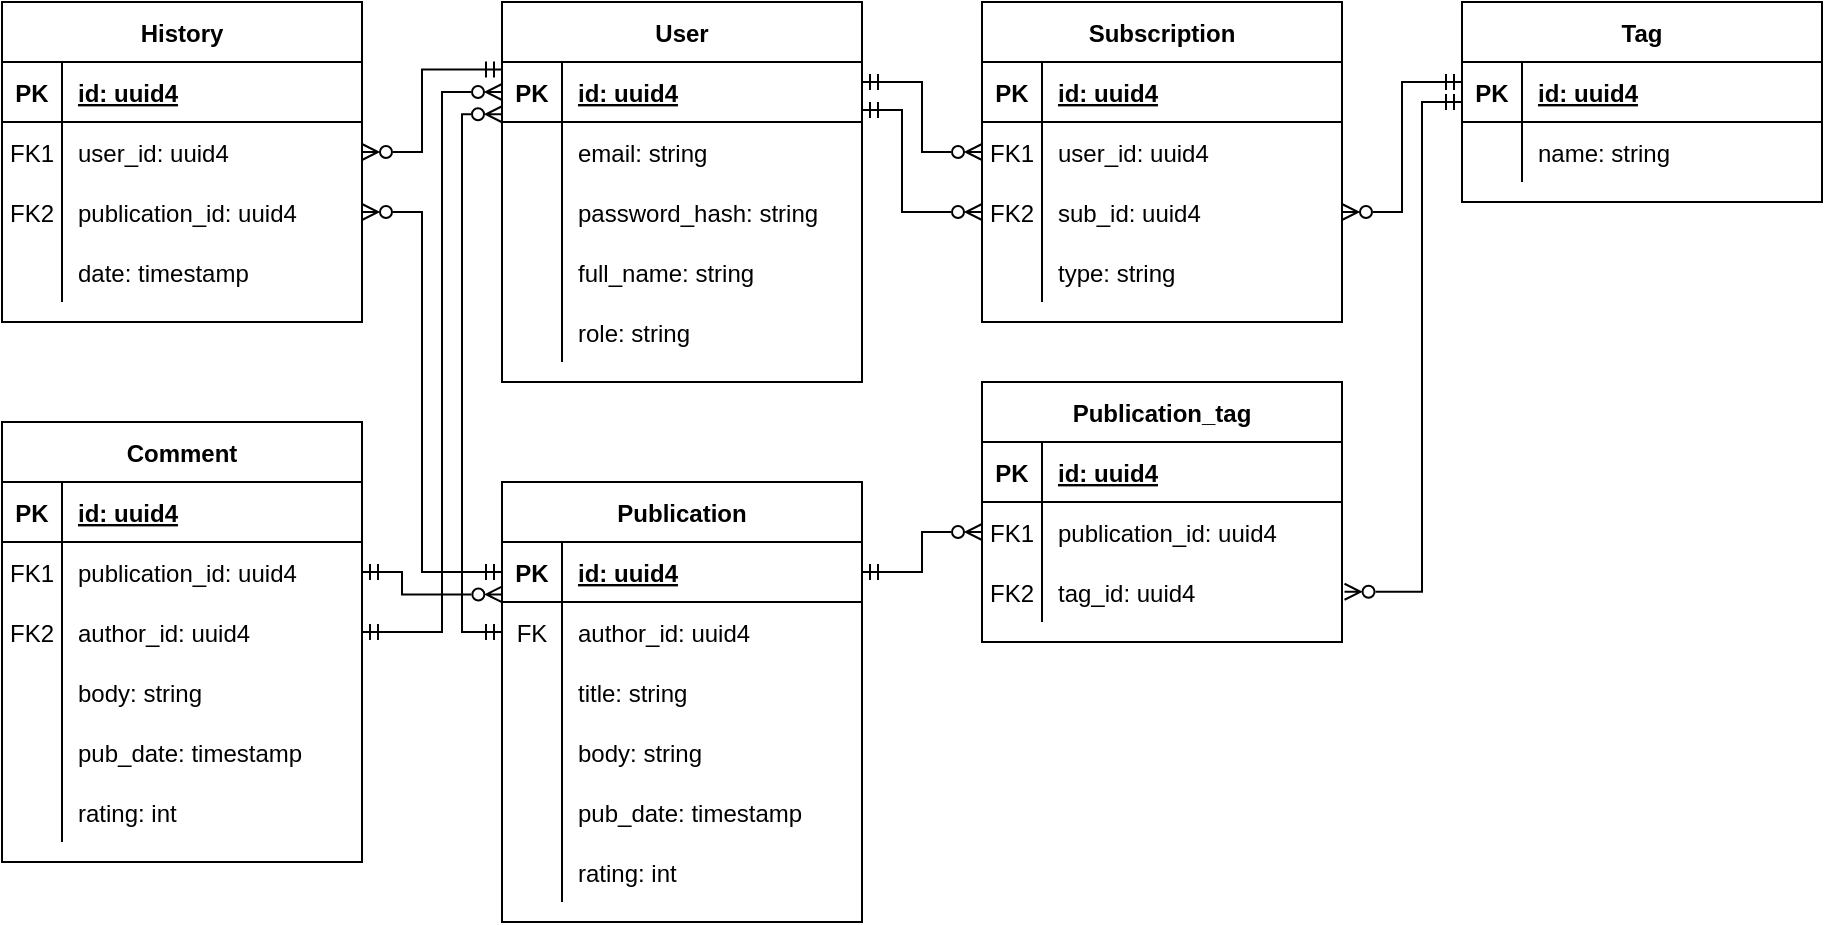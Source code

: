 <mxfile version="17.5.0" type="device"><diagram id="fDXxWEnWPUsoqGG5qeYh" name="Page-1"><mxGraphModel dx="2012" dy="637" grid="1" gridSize="10" guides="1" tooltips="1" connect="1" arrows="1" fold="1" page="1" pageScale="1" pageWidth="827" pageHeight="1169" math="0" shadow="0"><root><mxCell id="0"/><mxCell id="1" parent="0"/><mxCell id="Ou1jN38riilMCq9JgMmB-19" value="User" style="shape=table;startSize=30;container=1;collapsible=1;childLayout=tableLayout;fixedRows=1;rowLines=0;fontStyle=1;align=center;resizeLast=1;" parent="1" vertex="1"><mxGeometry x="160" y="400" width="180" height="190" as="geometry"/></mxCell><mxCell id="Ou1jN38riilMCq9JgMmB-20" value="" style="shape=tableRow;horizontal=0;startSize=0;swimlaneHead=0;swimlaneBody=0;fillColor=none;collapsible=0;dropTarget=0;points=[[0,0.5],[1,0.5]];portConstraint=eastwest;top=0;left=0;right=0;bottom=1;" parent="Ou1jN38riilMCq9JgMmB-19" vertex="1"><mxGeometry y="30" width="180" height="30" as="geometry"/></mxCell><mxCell id="Ou1jN38riilMCq9JgMmB-21" value="PK" style="shape=partialRectangle;connectable=0;fillColor=none;top=0;left=0;bottom=0;right=0;fontStyle=1;overflow=hidden;" parent="Ou1jN38riilMCq9JgMmB-20" vertex="1"><mxGeometry width="30" height="30" as="geometry"><mxRectangle width="30" height="30" as="alternateBounds"/></mxGeometry></mxCell><mxCell id="Ou1jN38riilMCq9JgMmB-22" value="id: uuid4" style="shape=partialRectangle;connectable=0;fillColor=none;top=0;left=0;bottom=0;right=0;align=left;spacingLeft=6;fontStyle=5;overflow=hidden;" parent="Ou1jN38riilMCq9JgMmB-20" vertex="1"><mxGeometry x="30" width="150" height="30" as="geometry"><mxRectangle width="150" height="30" as="alternateBounds"/></mxGeometry></mxCell><mxCell id="Ou1jN38riilMCq9JgMmB-23" value="" style="shape=tableRow;horizontal=0;startSize=0;swimlaneHead=0;swimlaneBody=0;fillColor=none;collapsible=0;dropTarget=0;points=[[0,0.5],[1,0.5]];portConstraint=eastwest;top=0;left=0;right=0;bottom=0;" parent="Ou1jN38riilMCq9JgMmB-19" vertex="1"><mxGeometry y="60" width="180" height="30" as="geometry"/></mxCell><mxCell id="Ou1jN38riilMCq9JgMmB-24" value="" style="shape=partialRectangle;connectable=0;fillColor=none;top=0;left=0;bottom=0;right=0;editable=1;overflow=hidden;" parent="Ou1jN38riilMCq9JgMmB-23" vertex="1"><mxGeometry width="30" height="30" as="geometry"><mxRectangle width="30" height="30" as="alternateBounds"/></mxGeometry></mxCell><mxCell id="Ou1jN38riilMCq9JgMmB-25" value="email: string" style="shape=partialRectangle;connectable=0;fillColor=none;top=0;left=0;bottom=0;right=0;align=left;spacingLeft=6;overflow=hidden;" parent="Ou1jN38riilMCq9JgMmB-23" vertex="1"><mxGeometry x="30" width="150" height="30" as="geometry"><mxRectangle width="150" height="30" as="alternateBounds"/></mxGeometry></mxCell><mxCell id="Ou1jN38riilMCq9JgMmB-26" value="" style="shape=tableRow;horizontal=0;startSize=0;swimlaneHead=0;swimlaneBody=0;fillColor=none;collapsible=0;dropTarget=0;points=[[0,0.5],[1,0.5]];portConstraint=eastwest;top=0;left=0;right=0;bottom=0;" parent="Ou1jN38riilMCq9JgMmB-19" vertex="1"><mxGeometry y="90" width="180" height="30" as="geometry"/></mxCell><mxCell id="Ou1jN38riilMCq9JgMmB-27" value="" style="shape=partialRectangle;connectable=0;fillColor=none;top=0;left=0;bottom=0;right=0;editable=1;overflow=hidden;" parent="Ou1jN38riilMCq9JgMmB-26" vertex="1"><mxGeometry width="30" height="30" as="geometry"><mxRectangle width="30" height="30" as="alternateBounds"/></mxGeometry></mxCell><mxCell id="Ou1jN38riilMCq9JgMmB-28" value="password_hash: string" style="shape=partialRectangle;connectable=0;fillColor=none;top=0;left=0;bottom=0;right=0;align=left;spacingLeft=6;overflow=hidden;" parent="Ou1jN38riilMCq9JgMmB-26" vertex="1"><mxGeometry x="30" width="150" height="30" as="geometry"><mxRectangle width="150" height="30" as="alternateBounds"/></mxGeometry></mxCell><mxCell id="Ou1jN38riilMCq9JgMmB-29" value="" style="shape=tableRow;horizontal=0;startSize=0;swimlaneHead=0;swimlaneBody=0;fillColor=none;collapsible=0;dropTarget=0;points=[[0,0.5],[1,0.5]];portConstraint=eastwest;top=0;left=0;right=0;bottom=0;" parent="Ou1jN38riilMCq9JgMmB-19" vertex="1"><mxGeometry y="120" width="180" height="30" as="geometry"/></mxCell><mxCell id="Ou1jN38riilMCq9JgMmB-30" value="" style="shape=partialRectangle;connectable=0;fillColor=none;top=0;left=0;bottom=0;right=0;editable=1;overflow=hidden;" parent="Ou1jN38riilMCq9JgMmB-29" vertex="1"><mxGeometry width="30" height="30" as="geometry"><mxRectangle width="30" height="30" as="alternateBounds"/></mxGeometry></mxCell><mxCell id="Ou1jN38riilMCq9JgMmB-31" value="full_name: string" style="shape=partialRectangle;connectable=0;fillColor=none;top=0;left=0;bottom=0;right=0;align=left;spacingLeft=6;overflow=hidden;" parent="Ou1jN38riilMCq9JgMmB-29" vertex="1"><mxGeometry x="30" width="150" height="30" as="geometry"><mxRectangle width="150" height="30" as="alternateBounds"/></mxGeometry></mxCell><mxCell id="Ou1jN38riilMCq9JgMmB-32" style="shape=tableRow;horizontal=0;startSize=0;swimlaneHead=0;swimlaneBody=0;fillColor=none;collapsible=0;dropTarget=0;points=[[0,0.5],[1,0.5]];portConstraint=eastwest;top=0;left=0;right=0;bottom=0;" parent="Ou1jN38riilMCq9JgMmB-19" vertex="1"><mxGeometry y="150" width="180" height="30" as="geometry"/></mxCell><mxCell id="Ou1jN38riilMCq9JgMmB-33" style="shape=partialRectangle;connectable=0;fillColor=none;top=0;left=0;bottom=0;right=0;editable=1;overflow=hidden;" parent="Ou1jN38riilMCq9JgMmB-32" vertex="1"><mxGeometry width="30" height="30" as="geometry"><mxRectangle width="30" height="30" as="alternateBounds"/></mxGeometry></mxCell><mxCell id="Ou1jN38riilMCq9JgMmB-34" value="role: string" style="shape=partialRectangle;connectable=0;fillColor=none;top=0;left=0;bottom=0;right=0;align=left;spacingLeft=6;overflow=hidden;" parent="Ou1jN38riilMCq9JgMmB-32" vertex="1"><mxGeometry x="30" width="150" height="30" as="geometry"><mxRectangle width="150" height="30" as="alternateBounds"/></mxGeometry></mxCell><mxCell id="Ou1jN38riilMCq9JgMmB-35" value="Tag" style="shape=table;startSize=30;container=1;collapsible=1;childLayout=tableLayout;fixedRows=1;rowLines=0;fontStyle=1;align=center;resizeLast=1;" parent="1" vertex="1"><mxGeometry x="640" y="400" width="180" height="100" as="geometry"/></mxCell><mxCell id="Ou1jN38riilMCq9JgMmB-36" value="" style="shape=tableRow;horizontal=0;startSize=0;swimlaneHead=0;swimlaneBody=0;fillColor=none;collapsible=0;dropTarget=0;points=[[0,0.5],[1,0.5]];portConstraint=eastwest;top=0;left=0;right=0;bottom=1;" parent="Ou1jN38riilMCq9JgMmB-35" vertex="1"><mxGeometry y="30" width="180" height="30" as="geometry"/></mxCell><mxCell id="Ou1jN38riilMCq9JgMmB-37" value="PK" style="shape=partialRectangle;connectable=0;fillColor=none;top=0;left=0;bottom=0;right=0;fontStyle=1;overflow=hidden;" parent="Ou1jN38riilMCq9JgMmB-36" vertex="1"><mxGeometry width="30" height="30" as="geometry"><mxRectangle width="30" height="30" as="alternateBounds"/></mxGeometry></mxCell><mxCell id="Ou1jN38riilMCq9JgMmB-38" value="id: uuid4" style="shape=partialRectangle;connectable=0;fillColor=none;top=0;left=0;bottom=0;right=0;align=left;spacingLeft=6;fontStyle=5;overflow=hidden;" parent="Ou1jN38riilMCq9JgMmB-36" vertex="1"><mxGeometry x="30" width="150" height="30" as="geometry"><mxRectangle width="150" height="30" as="alternateBounds"/></mxGeometry></mxCell><mxCell id="Ou1jN38riilMCq9JgMmB-39" value="" style="shape=tableRow;horizontal=0;startSize=0;swimlaneHead=0;swimlaneBody=0;fillColor=none;collapsible=0;dropTarget=0;points=[[0,0.5],[1,0.5]];portConstraint=eastwest;top=0;left=0;right=0;bottom=0;" parent="Ou1jN38riilMCq9JgMmB-35" vertex="1"><mxGeometry y="60" width="180" height="30" as="geometry"/></mxCell><mxCell id="Ou1jN38riilMCq9JgMmB-40" value="" style="shape=partialRectangle;connectable=0;fillColor=none;top=0;left=0;bottom=0;right=0;editable=1;overflow=hidden;" parent="Ou1jN38riilMCq9JgMmB-39" vertex="1"><mxGeometry width="30" height="30" as="geometry"><mxRectangle width="30" height="30" as="alternateBounds"/></mxGeometry></mxCell><mxCell id="Ou1jN38riilMCq9JgMmB-41" value="name: string" style="shape=partialRectangle;connectable=0;fillColor=none;top=0;left=0;bottom=0;right=0;align=left;spacingLeft=6;overflow=hidden;" parent="Ou1jN38riilMCq9JgMmB-39" vertex="1"><mxGeometry x="30" width="150" height="30" as="geometry"><mxRectangle width="150" height="30" as="alternateBounds"/></mxGeometry></mxCell><mxCell id="Ou1jN38riilMCq9JgMmB-51" value="Publication" style="shape=table;startSize=30;container=1;collapsible=1;childLayout=tableLayout;fixedRows=1;rowLines=0;fontStyle=1;align=center;resizeLast=1;" parent="1" vertex="1"><mxGeometry x="160" y="640" width="180" height="220" as="geometry"/></mxCell><mxCell id="Ou1jN38riilMCq9JgMmB-52" value="" style="shape=tableRow;horizontal=0;startSize=0;swimlaneHead=0;swimlaneBody=0;fillColor=none;collapsible=0;dropTarget=0;points=[[0,0.5],[1,0.5]];portConstraint=eastwest;top=0;left=0;right=0;bottom=1;" parent="Ou1jN38riilMCq9JgMmB-51" vertex="1"><mxGeometry y="30" width="180" height="30" as="geometry"/></mxCell><mxCell id="Ou1jN38riilMCq9JgMmB-53" value="PK" style="shape=partialRectangle;connectable=0;fillColor=none;top=0;left=0;bottom=0;right=0;fontStyle=1;overflow=hidden;" parent="Ou1jN38riilMCq9JgMmB-52" vertex="1"><mxGeometry width="30" height="30" as="geometry"><mxRectangle width="30" height="30" as="alternateBounds"/></mxGeometry></mxCell><mxCell id="Ou1jN38riilMCq9JgMmB-54" value="id: uuid4" style="shape=partialRectangle;connectable=0;fillColor=none;top=0;left=0;bottom=0;right=0;align=left;spacingLeft=6;fontStyle=5;overflow=hidden;" parent="Ou1jN38riilMCq9JgMmB-52" vertex="1"><mxGeometry x="30" width="150" height="30" as="geometry"><mxRectangle width="150" height="30" as="alternateBounds"/></mxGeometry></mxCell><mxCell id="Ou1jN38riilMCq9JgMmB-55" value="" style="shape=tableRow;horizontal=0;startSize=0;swimlaneHead=0;swimlaneBody=0;fillColor=none;collapsible=0;dropTarget=0;points=[[0,0.5],[1,0.5]];portConstraint=eastwest;top=0;left=0;right=0;bottom=0;" parent="Ou1jN38riilMCq9JgMmB-51" vertex="1"><mxGeometry y="60" width="180" height="30" as="geometry"/></mxCell><mxCell id="Ou1jN38riilMCq9JgMmB-56" value="FK" style="shape=partialRectangle;connectable=0;fillColor=none;top=0;left=0;bottom=0;right=0;editable=1;overflow=hidden;" parent="Ou1jN38riilMCq9JgMmB-55" vertex="1"><mxGeometry width="30" height="30" as="geometry"><mxRectangle width="30" height="30" as="alternateBounds"/></mxGeometry></mxCell><mxCell id="Ou1jN38riilMCq9JgMmB-57" value="author_id: uuid4" style="shape=partialRectangle;connectable=0;fillColor=none;top=0;left=0;bottom=0;right=0;align=left;spacingLeft=6;overflow=hidden;" parent="Ou1jN38riilMCq9JgMmB-55" vertex="1"><mxGeometry x="30" width="150" height="30" as="geometry"><mxRectangle width="150" height="30" as="alternateBounds"/></mxGeometry></mxCell><mxCell id="Ou1jN38riilMCq9JgMmB-58" value="" style="shape=tableRow;horizontal=0;startSize=0;swimlaneHead=0;swimlaneBody=0;fillColor=none;collapsible=0;dropTarget=0;points=[[0,0.5],[1,0.5]];portConstraint=eastwest;top=0;left=0;right=0;bottom=0;" parent="Ou1jN38riilMCq9JgMmB-51" vertex="1"><mxGeometry y="90" width="180" height="30" as="geometry"/></mxCell><mxCell id="Ou1jN38riilMCq9JgMmB-59" value="" style="shape=partialRectangle;connectable=0;fillColor=none;top=0;left=0;bottom=0;right=0;editable=1;overflow=hidden;" parent="Ou1jN38riilMCq9JgMmB-58" vertex="1"><mxGeometry width="30" height="30" as="geometry"><mxRectangle width="30" height="30" as="alternateBounds"/></mxGeometry></mxCell><mxCell id="Ou1jN38riilMCq9JgMmB-60" value="title: string" style="shape=partialRectangle;connectable=0;fillColor=none;top=0;left=0;bottom=0;right=0;align=left;spacingLeft=6;overflow=hidden;" parent="Ou1jN38riilMCq9JgMmB-58" vertex="1"><mxGeometry x="30" width="150" height="30" as="geometry"><mxRectangle width="150" height="30" as="alternateBounds"/></mxGeometry></mxCell><mxCell id="Ou1jN38riilMCq9JgMmB-61" value="" style="shape=tableRow;horizontal=0;startSize=0;swimlaneHead=0;swimlaneBody=0;fillColor=none;collapsible=0;dropTarget=0;points=[[0,0.5],[1,0.5]];portConstraint=eastwest;top=0;left=0;right=0;bottom=0;" parent="Ou1jN38riilMCq9JgMmB-51" vertex="1"><mxGeometry y="120" width="180" height="30" as="geometry"/></mxCell><mxCell id="Ou1jN38riilMCq9JgMmB-62" value="" style="shape=partialRectangle;connectable=0;fillColor=none;top=0;left=0;bottom=0;right=0;editable=1;overflow=hidden;" parent="Ou1jN38riilMCq9JgMmB-61" vertex="1"><mxGeometry width="30" height="30" as="geometry"><mxRectangle width="30" height="30" as="alternateBounds"/></mxGeometry></mxCell><mxCell id="Ou1jN38riilMCq9JgMmB-63" value="body: string" style="shape=partialRectangle;connectable=0;fillColor=none;top=0;left=0;bottom=0;right=0;align=left;spacingLeft=6;overflow=hidden;" parent="Ou1jN38riilMCq9JgMmB-61" vertex="1"><mxGeometry x="30" width="150" height="30" as="geometry"><mxRectangle width="150" height="30" as="alternateBounds"/></mxGeometry></mxCell><mxCell id="Ou1jN38riilMCq9JgMmB-77" style="shape=tableRow;horizontal=0;startSize=0;swimlaneHead=0;swimlaneBody=0;fillColor=none;collapsible=0;dropTarget=0;points=[[0,0.5],[1,0.5]];portConstraint=eastwest;top=0;left=0;right=0;bottom=0;" parent="Ou1jN38riilMCq9JgMmB-51" vertex="1"><mxGeometry y="150" width="180" height="30" as="geometry"/></mxCell><mxCell id="Ou1jN38riilMCq9JgMmB-78" style="shape=partialRectangle;connectable=0;fillColor=none;top=0;left=0;bottom=0;right=0;editable=1;overflow=hidden;" parent="Ou1jN38riilMCq9JgMmB-77" vertex="1"><mxGeometry width="30" height="30" as="geometry"><mxRectangle width="30" height="30" as="alternateBounds"/></mxGeometry></mxCell><mxCell id="Ou1jN38riilMCq9JgMmB-79" value="pub_date: timestamp" style="shape=partialRectangle;connectable=0;fillColor=none;top=0;left=0;bottom=0;right=0;align=left;spacingLeft=6;overflow=hidden;" parent="Ou1jN38riilMCq9JgMmB-77" vertex="1"><mxGeometry x="30" width="150" height="30" as="geometry"><mxRectangle width="150" height="30" as="alternateBounds"/></mxGeometry></mxCell><mxCell id="Ou1jN38riilMCq9JgMmB-64" style="shape=tableRow;horizontal=0;startSize=0;swimlaneHead=0;swimlaneBody=0;fillColor=none;collapsible=0;dropTarget=0;points=[[0,0.5],[1,0.5]];portConstraint=eastwest;top=0;left=0;right=0;bottom=0;" parent="Ou1jN38riilMCq9JgMmB-51" vertex="1"><mxGeometry y="180" width="180" height="30" as="geometry"/></mxCell><mxCell id="Ou1jN38riilMCq9JgMmB-65" style="shape=partialRectangle;connectable=0;fillColor=none;top=0;left=0;bottom=0;right=0;editable=1;overflow=hidden;" parent="Ou1jN38riilMCq9JgMmB-64" vertex="1"><mxGeometry width="30" height="30" as="geometry"><mxRectangle width="30" height="30" as="alternateBounds"/></mxGeometry></mxCell><mxCell id="Ou1jN38riilMCq9JgMmB-66" value="rating: int" style="shape=partialRectangle;connectable=0;fillColor=none;top=0;left=0;bottom=0;right=0;align=left;spacingLeft=6;overflow=hidden;" parent="Ou1jN38riilMCq9JgMmB-64" vertex="1"><mxGeometry x="30" width="150" height="30" as="geometry"><mxRectangle width="150" height="30" as="alternateBounds"/></mxGeometry></mxCell><mxCell id="Ou1jN38riilMCq9JgMmB-67" value="Publication_tag" style="shape=table;startSize=30;container=1;collapsible=1;childLayout=tableLayout;fixedRows=1;rowLines=0;fontStyle=1;align=center;resizeLast=1;" parent="1" vertex="1"><mxGeometry x="400" y="590" width="180" height="130" as="geometry"/></mxCell><mxCell id="Ou1jN38riilMCq9JgMmB-68" value="" style="shape=tableRow;horizontal=0;startSize=0;swimlaneHead=0;swimlaneBody=0;fillColor=none;collapsible=0;dropTarget=0;points=[[0,0.5],[1,0.5]];portConstraint=eastwest;top=0;left=0;right=0;bottom=1;" parent="Ou1jN38riilMCq9JgMmB-67" vertex="1"><mxGeometry y="30" width="180" height="30" as="geometry"/></mxCell><mxCell id="Ou1jN38riilMCq9JgMmB-69" value="PK" style="shape=partialRectangle;connectable=0;fillColor=none;top=0;left=0;bottom=0;right=0;fontStyle=1;overflow=hidden;" parent="Ou1jN38riilMCq9JgMmB-68" vertex="1"><mxGeometry width="30" height="30" as="geometry"><mxRectangle width="30" height="30" as="alternateBounds"/></mxGeometry></mxCell><mxCell id="Ou1jN38riilMCq9JgMmB-70" value="id: uuid4" style="shape=partialRectangle;connectable=0;fillColor=none;top=0;left=0;bottom=0;right=0;align=left;spacingLeft=6;fontStyle=5;overflow=hidden;" parent="Ou1jN38riilMCq9JgMmB-68" vertex="1"><mxGeometry x="30" width="150" height="30" as="geometry"><mxRectangle width="150" height="30" as="alternateBounds"/></mxGeometry></mxCell><mxCell id="Ou1jN38riilMCq9JgMmB-71" value="" style="shape=tableRow;horizontal=0;startSize=0;swimlaneHead=0;swimlaneBody=0;fillColor=none;collapsible=0;dropTarget=0;points=[[0,0.5],[1,0.5]];portConstraint=eastwest;top=0;left=0;right=0;bottom=0;" parent="Ou1jN38riilMCq9JgMmB-67" vertex="1"><mxGeometry y="60" width="180" height="30" as="geometry"/></mxCell><mxCell id="Ou1jN38riilMCq9JgMmB-72" value="FK1" style="shape=partialRectangle;connectable=0;fillColor=none;top=0;left=0;bottom=0;right=0;editable=1;overflow=hidden;" parent="Ou1jN38riilMCq9JgMmB-71" vertex="1"><mxGeometry width="30" height="30" as="geometry"><mxRectangle width="30" height="30" as="alternateBounds"/></mxGeometry></mxCell><mxCell id="Ou1jN38riilMCq9JgMmB-73" value="publication_id: uuid4" style="shape=partialRectangle;connectable=0;fillColor=none;top=0;left=0;bottom=0;right=0;align=left;spacingLeft=6;overflow=hidden;" parent="Ou1jN38riilMCq9JgMmB-71" vertex="1"><mxGeometry x="30" width="150" height="30" as="geometry"><mxRectangle width="150" height="30" as="alternateBounds"/></mxGeometry></mxCell><mxCell id="Ou1jN38riilMCq9JgMmB-74" style="shape=tableRow;horizontal=0;startSize=0;swimlaneHead=0;swimlaneBody=0;fillColor=none;collapsible=0;dropTarget=0;points=[[0,0.5],[1,0.5]];portConstraint=eastwest;top=0;left=0;right=0;bottom=0;" parent="Ou1jN38riilMCq9JgMmB-67" vertex="1"><mxGeometry y="90" width="180" height="30" as="geometry"/></mxCell><mxCell id="Ou1jN38riilMCq9JgMmB-75" value="FK2" style="shape=partialRectangle;connectable=0;fillColor=none;top=0;left=0;bottom=0;right=0;editable=1;overflow=hidden;" parent="Ou1jN38riilMCq9JgMmB-74" vertex="1"><mxGeometry width="30" height="30" as="geometry"><mxRectangle width="30" height="30" as="alternateBounds"/></mxGeometry></mxCell><mxCell id="Ou1jN38riilMCq9JgMmB-76" value="tag_id: uuid4" style="shape=partialRectangle;connectable=0;fillColor=none;top=0;left=0;bottom=0;right=0;align=left;spacingLeft=6;overflow=hidden;" parent="Ou1jN38riilMCq9JgMmB-74" vertex="1"><mxGeometry x="30" width="150" height="30" as="geometry"><mxRectangle width="150" height="30" as="alternateBounds"/></mxGeometry></mxCell><mxCell id="Ou1jN38riilMCq9JgMmB-80" value="Comment" style="shape=table;startSize=30;container=1;collapsible=1;childLayout=tableLayout;fixedRows=1;rowLines=0;fontStyle=1;align=center;resizeLast=1;" parent="1" vertex="1"><mxGeometry x="-90" y="610" width="180" height="220" as="geometry"/></mxCell><mxCell id="Ou1jN38riilMCq9JgMmB-81" value="" style="shape=tableRow;horizontal=0;startSize=0;swimlaneHead=0;swimlaneBody=0;fillColor=none;collapsible=0;dropTarget=0;points=[[0,0.5],[1,0.5]];portConstraint=eastwest;top=0;left=0;right=0;bottom=1;" parent="Ou1jN38riilMCq9JgMmB-80" vertex="1"><mxGeometry y="30" width="180" height="30" as="geometry"/></mxCell><mxCell id="Ou1jN38riilMCq9JgMmB-82" value="PK" style="shape=partialRectangle;connectable=0;fillColor=none;top=0;left=0;bottom=0;right=0;fontStyle=1;overflow=hidden;" parent="Ou1jN38riilMCq9JgMmB-81" vertex="1"><mxGeometry width="30" height="30" as="geometry"><mxRectangle width="30" height="30" as="alternateBounds"/></mxGeometry></mxCell><mxCell id="Ou1jN38riilMCq9JgMmB-83" value="id: uuid4" style="shape=partialRectangle;connectable=0;fillColor=none;top=0;left=0;bottom=0;right=0;align=left;spacingLeft=6;fontStyle=5;overflow=hidden;" parent="Ou1jN38riilMCq9JgMmB-81" vertex="1"><mxGeometry x="30" width="150" height="30" as="geometry"><mxRectangle width="150" height="30" as="alternateBounds"/></mxGeometry></mxCell><mxCell id="Ou1jN38riilMCq9JgMmB-99" style="shape=tableRow;horizontal=0;startSize=0;swimlaneHead=0;swimlaneBody=0;fillColor=none;collapsible=0;dropTarget=0;points=[[0,0.5],[1,0.5]];portConstraint=eastwest;top=0;left=0;right=0;bottom=0;" parent="Ou1jN38riilMCq9JgMmB-80" vertex="1"><mxGeometry y="60" width="180" height="30" as="geometry"/></mxCell><mxCell id="Ou1jN38riilMCq9JgMmB-100" value="FK1" style="shape=partialRectangle;connectable=0;fillColor=none;top=0;left=0;bottom=0;right=0;editable=1;overflow=hidden;" parent="Ou1jN38riilMCq9JgMmB-99" vertex="1"><mxGeometry width="30" height="30" as="geometry"><mxRectangle width="30" height="30" as="alternateBounds"/></mxGeometry></mxCell><mxCell id="Ou1jN38riilMCq9JgMmB-101" value="publication_id: uuid4" style="shape=partialRectangle;connectable=0;fillColor=none;top=0;left=0;bottom=0;right=0;align=left;spacingLeft=6;overflow=hidden;" parent="Ou1jN38riilMCq9JgMmB-99" vertex="1"><mxGeometry x="30" width="150" height="30" as="geometry"><mxRectangle width="150" height="30" as="alternateBounds"/></mxGeometry></mxCell><mxCell id="Ou1jN38riilMCq9JgMmB-84" value="" style="shape=tableRow;horizontal=0;startSize=0;swimlaneHead=0;swimlaneBody=0;fillColor=none;collapsible=0;dropTarget=0;points=[[0,0.5],[1,0.5]];portConstraint=eastwest;top=0;left=0;right=0;bottom=0;" parent="Ou1jN38riilMCq9JgMmB-80" vertex="1"><mxGeometry y="90" width="180" height="30" as="geometry"/></mxCell><mxCell id="Ou1jN38riilMCq9JgMmB-85" value="FK2" style="shape=partialRectangle;connectable=0;fillColor=none;top=0;left=0;bottom=0;right=0;editable=1;overflow=hidden;" parent="Ou1jN38riilMCq9JgMmB-84" vertex="1"><mxGeometry width="30" height="30" as="geometry"><mxRectangle width="30" height="30" as="alternateBounds"/></mxGeometry></mxCell><mxCell id="Ou1jN38riilMCq9JgMmB-86" value="author_id: uuid4" style="shape=partialRectangle;connectable=0;fillColor=none;top=0;left=0;bottom=0;right=0;align=left;spacingLeft=6;overflow=hidden;" parent="Ou1jN38riilMCq9JgMmB-84" vertex="1"><mxGeometry x="30" width="150" height="30" as="geometry"><mxRectangle width="150" height="30" as="alternateBounds"/></mxGeometry></mxCell><mxCell id="Ou1jN38riilMCq9JgMmB-90" value="" style="shape=tableRow;horizontal=0;startSize=0;swimlaneHead=0;swimlaneBody=0;fillColor=none;collapsible=0;dropTarget=0;points=[[0,0.5],[1,0.5]];portConstraint=eastwest;top=0;left=0;right=0;bottom=0;" parent="Ou1jN38riilMCq9JgMmB-80" vertex="1"><mxGeometry y="120" width="180" height="30" as="geometry"/></mxCell><mxCell id="Ou1jN38riilMCq9JgMmB-91" value="" style="shape=partialRectangle;connectable=0;fillColor=none;top=0;left=0;bottom=0;right=0;editable=1;overflow=hidden;" parent="Ou1jN38riilMCq9JgMmB-90" vertex="1"><mxGeometry width="30" height="30" as="geometry"><mxRectangle width="30" height="30" as="alternateBounds"/></mxGeometry></mxCell><mxCell id="Ou1jN38riilMCq9JgMmB-92" value="body: string" style="shape=partialRectangle;connectable=0;fillColor=none;top=0;left=0;bottom=0;right=0;align=left;spacingLeft=6;overflow=hidden;" parent="Ou1jN38riilMCq9JgMmB-90" vertex="1"><mxGeometry x="30" width="150" height="30" as="geometry"><mxRectangle width="150" height="30" as="alternateBounds"/></mxGeometry></mxCell><mxCell id="Ou1jN38riilMCq9JgMmB-93" style="shape=tableRow;horizontal=0;startSize=0;swimlaneHead=0;swimlaneBody=0;fillColor=none;collapsible=0;dropTarget=0;points=[[0,0.5],[1,0.5]];portConstraint=eastwest;top=0;left=0;right=0;bottom=0;" parent="Ou1jN38riilMCq9JgMmB-80" vertex="1"><mxGeometry y="150" width="180" height="30" as="geometry"/></mxCell><mxCell id="Ou1jN38riilMCq9JgMmB-94" style="shape=partialRectangle;connectable=0;fillColor=none;top=0;left=0;bottom=0;right=0;editable=1;overflow=hidden;" parent="Ou1jN38riilMCq9JgMmB-93" vertex="1"><mxGeometry width="30" height="30" as="geometry"><mxRectangle width="30" height="30" as="alternateBounds"/></mxGeometry></mxCell><mxCell id="Ou1jN38riilMCq9JgMmB-95" value="pub_date: timestamp" style="shape=partialRectangle;connectable=0;fillColor=none;top=0;left=0;bottom=0;right=0;align=left;spacingLeft=6;overflow=hidden;" parent="Ou1jN38riilMCq9JgMmB-93" vertex="1"><mxGeometry x="30" width="150" height="30" as="geometry"><mxRectangle width="150" height="30" as="alternateBounds"/></mxGeometry></mxCell><mxCell id="Ou1jN38riilMCq9JgMmB-96" style="shape=tableRow;horizontal=0;startSize=0;swimlaneHead=0;swimlaneBody=0;fillColor=none;collapsible=0;dropTarget=0;points=[[0,0.5],[1,0.5]];portConstraint=eastwest;top=0;left=0;right=0;bottom=0;" parent="Ou1jN38riilMCq9JgMmB-80" vertex="1"><mxGeometry y="180" width="180" height="30" as="geometry"/></mxCell><mxCell id="Ou1jN38riilMCq9JgMmB-97" style="shape=partialRectangle;connectable=0;fillColor=none;top=0;left=0;bottom=0;right=0;editable=1;overflow=hidden;" parent="Ou1jN38riilMCq9JgMmB-96" vertex="1"><mxGeometry width="30" height="30" as="geometry"><mxRectangle width="30" height="30" as="alternateBounds"/></mxGeometry></mxCell><mxCell id="Ou1jN38riilMCq9JgMmB-98" value="rating: int" style="shape=partialRectangle;connectable=0;fillColor=none;top=0;left=0;bottom=0;right=0;align=left;spacingLeft=6;overflow=hidden;" parent="Ou1jN38riilMCq9JgMmB-96" vertex="1"><mxGeometry x="30" width="150" height="30" as="geometry"><mxRectangle width="150" height="30" as="alternateBounds"/></mxGeometry></mxCell><mxCell id="Ou1jN38riilMCq9JgMmB-102" value="Subscription" style="shape=table;startSize=30;container=1;collapsible=1;childLayout=tableLayout;fixedRows=1;rowLines=0;fontStyle=1;align=center;resizeLast=1;" parent="1" vertex="1"><mxGeometry x="400" y="400" width="180" height="160" as="geometry"/></mxCell><mxCell id="Ou1jN38riilMCq9JgMmB-103" value="" style="shape=tableRow;horizontal=0;startSize=0;swimlaneHead=0;swimlaneBody=0;fillColor=none;collapsible=0;dropTarget=0;points=[[0,0.5],[1,0.5]];portConstraint=eastwest;top=0;left=0;right=0;bottom=1;" parent="Ou1jN38riilMCq9JgMmB-102" vertex="1"><mxGeometry y="30" width="180" height="30" as="geometry"/></mxCell><mxCell id="Ou1jN38riilMCq9JgMmB-104" value="PK" style="shape=partialRectangle;connectable=0;fillColor=none;top=0;left=0;bottom=0;right=0;fontStyle=1;overflow=hidden;" parent="Ou1jN38riilMCq9JgMmB-103" vertex="1"><mxGeometry width="30" height="30" as="geometry"><mxRectangle width="30" height="30" as="alternateBounds"/></mxGeometry></mxCell><mxCell id="Ou1jN38riilMCq9JgMmB-105" value="id: uuid4" style="shape=partialRectangle;connectable=0;fillColor=none;top=0;left=0;bottom=0;right=0;align=left;spacingLeft=6;fontStyle=5;overflow=hidden;" parent="Ou1jN38riilMCq9JgMmB-103" vertex="1"><mxGeometry x="30" width="150" height="30" as="geometry"><mxRectangle width="150" height="30" as="alternateBounds"/></mxGeometry></mxCell><mxCell id="Ou1jN38riilMCq9JgMmB-106" value="" style="shape=tableRow;horizontal=0;startSize=0;swimlaneHead=0;swimlaneBody=0;fillColor=none;collapsible=0;dropTarget=0;points=[[0,0.5],[1,0.5]];portConstraint=eastwest;top=0;left=0;right=0;bottom=0;" parent="Ou1jN38riilMCq9JgMmB-102" vertex="1"><mxGeometry y="60" width="180" height="30" as="geometry"/></mxCell><mxCell id="Ou1jN38riilMCq9JgMmB-107" value="FK1" style="shape=partialRectangle;connectable=0;fillColor=none;top=0;left=0;bottom=0;right=0;editable=1;overflow=hidden;" parent="Ou1jN38riilMCq9JgMmB-106" vertex="1"><mxGeometry width="30" height="30" as="geometry"><mxRectangle width="30" height="30" as="alternateBounds"/></mxGeometry></mxCell><mxCell id="Ou1jN38riilMCq9JgMmB-108" value="user_id: uuid4" style="shape=partialRectangle;connectable=0;fillColor=none;top=0;left=0;bottom=0;right=0;align=left;spacingLeft=6;overflow=hidden;" parent="Ou1jN38riilMCq9JgMmB-106" vertex="1"><mxGeometry x="30" width="150" height="30" as="geometry"><mxRectangle width="150" height="30" as="alternateBounds"/></mxGeometry></mxCell><mxCell id="Ou1jN38riilMCq9JgMmB-109" value="" style="shape=tableRow;horizontal=0;startSize=0;swimlaneHead=0;swimlaneBody=0;fillColor=none;collapsible=0;dropTarget=0;points=[[0,0.5],[1,0.5]];portConstraint=eastwest;top=0;left=0;right=0;bottom=0;" parent="Ou1jN38riilMCq9JgMmB-102" vertex="1"><mxGeometry y="90" width="180" height="30" as="geometry"/></mxCell><mxCell id="Ou1jN38riilMCq9JgMmB-110" value="FK2" style="shape=partialRectangle;connectable=0;fillColor=none;top=0;left=0;bottom=0;right=0;editable=1;overflow=hidden;" parent="Ou1jN38riilMCq9JgMmB-109" vertex="1"><mxGeometry width="30" height="30" as="geometry"><mxRectangle width="30" height="30" as="alternateBounds"/></mxGeometry></mxCell><mxCell id="Ou1jN38riilMCq9JgMmB-111" value="sub_id: uuid4" style="shape=partialRectangle;connectable=0;fillColor=none;top=0;left=0;bottom=0;right=0;align=left;spacingLeft=6;overflow=hidden;" parent="Ou1jN38riilMCq9JgMmB-109" vertex="1"><mxGeometry x="30" width="150" height="30" as="geometry"><mxRectangle width="150" height="30" as="alternateBounds"/></mxGeometry></mxCell><mxCell id="Ou1jN38riilMCq9JgMmB-112" value="" style="shape=tableRow;horizontal=0;startSize=0;swimlaneHead=0;swimlaneBody=0;fillColor=none;collapsible=0;dropTarget=0;points=[[0,0.5],[1,0.5]];portConstraint=eastwest;top=0;left=0;right=0;bottom=0;" parent="Ou1jN38riilMCq9JgMmB-102" vertex="1"><mxGeometry y="120" width="180" height="30" as="geometry"/></mxCell><mxCell id="Ou1jN38riilMCq9JgMmB-113" value="" style="shape=partialRectangle;connectable=0;fillColor=none;top=0;left=0;bottom=0;right=0;editable=1;overflow=hidden;" parent="Ou1jN38riilMCq9JgMmB-112" vertex="1"><mxGeometry width="30" height="30" as="geometry"><mxRectangle width="30" height="30" as="alternateBounds"/></mxGeometry></mxCell><mxCell id="Ou1jN38riilMCq9JgMmB-114" value="type: string" style="shape=partialRectangle;connectable=0;fillColor=none;top=0;left=0;bottom=0;right=0;align=left;spacingLeft=6;overflow=hidden;" parent="Ou1jN38riilMCq9JgMmB-112" vertex="1"><mxGeometry x="30" width="150" height="30" as="geometry"><mxRectangle width="150" height="30" as="alternateBounds"/></mxGeometry></mxCell><mxCell id="Ou1jN38riilMCq9JgMmB-121" value="History" style="shape=table;startSize=30;container=1;collapsible=1;childLayout=tableLayout;fixedRows=1;rowLines=0;fontStyle=1;align=center;resizeLast=1;" parent="1" vertex="1"><mxGeometry x="-90" y="400" width="180" height="160" as="geometry"/></mxCell><mxCell id="Ou1jN38riilMCq9JgMmB-122" value="" style="shape=tableRow;horizontal=0;startSize=0;swimlaneHead=0;swimlaneBody=0;fillColor=none;collapsible=0;dropTarget=0;points=[[0,0.5],[1,0.5]];portConstraint=eastwest;top=0;left=0;right=0;bottom=1;" parent="Ou1jN38riilMCq9JgMmB-121" vertex="1"><mxGeometry y="30" width="180" height="30" as="geometry"/></mxCell><mxCell id="Ou1jN38riilMCq9JgMmB-123" value="PK" style="shape=partialRectangle;connectable=0;fillColor=none;top=0;left=0;bottom=0;right=0;fontStyle=1;overflow=hidden;" parent="Ou1jN38riilMCq9JgMmB-122" vertex="1"><mxGeometry width="30" height="30" as="geometry"><mxRectangle width="30" height="30" as="alternateBounds"/></mxGeometry></mxCell><mxCell id="Ou1jN38riilMCq9JgMmB-124" value="id: uuid4" style="shape=partialRectangle;connectable=0;fillColor=none;top=0;left=0;bottom=0;right=0;align=left;spacingLeft=6;fontStyle=5;overflow=hidden;" parent="Ou1jN38riilMCq9JgMmB-122" vertex="1"><mxGeometry x="30" width="150" height="30" as="geometry"><mxRectangle width="150" height="30" as="alternateBounds"/></mxGeometry></mxCell><mxCell id="Ou1jN38riilMCq9JgMmB-125" value="" style="shape=tableRow;horizontal=0;startSize=0;swimlaneHead=0;swimlaneBody=0;fillColor=none;collapsible=0;dropTarget=0;points=[[0,0.5],[1,0.5]];portConstraint=eastwest;top=0;left=0;right=0;bottom=0;" parent="Ou1jN38riilMCq9JgMmB-121" vertex="1"><mxGeometry y="60" width="180" height="30" as="geometry"/></mxCell><mxCell id="Ou1jN38riilMCq9JgMmB-126" value="FK1" style="shape=partialRectangle;connectable=0;fillColor=none;top=0;left=0;bottom=0;right=0;editable=1;overflow=hidden;" parent="Ou1jN38riilMCq9JgMmB-125" vertex="1"><mxGeometry width="30" height="30" as="geometry"><mxRectangle width="30" height="30" as="alternateBounds"/></mxGeometry></mxCell><mxCell id="Ou1jN38riilMCq9JgMmB-127" value="user_id: uuid4" style="shape=partialRectangle;connectable=0;fillColor=none;top=0;left=0;bottom=0;right=0;align=left;spacingLeft=6;overflow=hidden;" parent="Ou1jN38riilMCq9JgMmB-125" vertex="1"><mxGeometry x="30" width="150" height="30" as="geometry"><mxRectangle width="150" height="30" as="alternateBounds"/></mxGeometry></mxCell><mxCell id="Ou1jN38riilMCq9JgMmB-128" value="" style="shape=tableRow;horizontal=0;startSize=0;swimlaneHead=0;swimlaneBody=0;fillColor=none;collapsible=0;dropTarget=0;points=[[0,0.5],[1,0.5]];portConstraint=eastwest;top=0;left=0;right=0;bottom=0;" parent="Ou1jN38riilMCq9JgMmB-121" vertex="1"><mxGeometry y="90" width="180" height="30" as="geometry"/></mxCell><mxCell id="Ou1jN38riilMCq9JgMmB-129" value="FK2" style="shape=partialRectangle;connectable=0;fillColor=none;top=0;left=0;bottom=0;right=0;editable=1;overflow=hidden;" parent="Ou1jN38riilMCq9JgMmB-128" vertex="1"><mxGeometry width="30" height="30" as="geometry"><mxRectangle width="30" height="30" as="alternateBounds"/></mxGeometry></mxCell><mxCell id="Ou1jN38riilMCq9JgMmB-130" value="publication_id: uuid4" style="shape=partialRectangle;connectable=0;fillColor=none;top=0;left=0;bottom=0;right=0;align=left;spacingLeft=6;overflow=hidden;" parent="Ou1jN38riilMCq9JgMmB-128" vertex="1"><mxGeometry x="30" width="150" height="30" as="geometry"><mxRectangle width="150" height="30" as="alternateBounds"/></mxGeometry></mxCell><mxCell id="5fTSCsTdya2yUDeiVn4y-1" style="shape=tableRow;horizontal=0;startSize=0;swimlaneHead=0;swimlaneBody=0;fillColor=none;collapsible=0;dropTarget=0;points=[[0,0.5],[1,0.5]];portConstraint=eastwest;top=0;left=0;right=0;bottom=0;" vertex="1" parent="Ou1jN38riilMCq9JgMmB-121"><mxGeometry y="120" width="180" height="30" as="geometry"/></mxCell><mxCell id="5fTSCsTdya2yUDeiVn4y-2" style="shape=partialRectangle;connectable=0;fillColor=none;top=0;left=0;bottom=0;right=0;editable=1;overflow=hidden;" vertex="1" parent="5fTSCsTdya2yUDeiVn4y-1"><mxGeometry width="30" height="30" as="geometry"><mxRectangle width="30" height="30" as="alternateBounds"/></mxGeometry></mxCell><mxCell id="5fTSCsTdya2yUDeiVn4y-3" value="date: timestamp" style="shape=partialRectangle;connectable=0;fillColor=none;top=0;left=0;bottom=0;right=0;align=left;spacingLeft=6;overflow=hidden;" vertex="1" parent="5fTSCsTdya2yUDeiVn4y-1"><mxGeometry x="30" width="150" height="30" as="geometry"><mxRectangle width="150" height="30" as="alternateBounds"/></mxGeometry></mxCell><mxCell id="Ou1jN38riilMCq9JgMmB-134" style="edgeStyle=orthogonalEdgeStyle;rounded=0;orthogonalLoop=1;jettySize=auto;html=1;endArrow=ERmandOne;endFill=0;startArrow=ERzeroToMany;startFill=0;entryX=0;entryY=0.333;entryDx=0;entryDy=0;entryPerimeter=0;" parent="1" source="Ou1jN38riilMCq9JgMmB-109" target="Ou1jN38riilMCq9JgMmB-36" edge="1"><mxGeometry relative="1" as="geometry"/></mxCell><mxCell id="Ou1jN38riilMCq9JgMmB-135" style="edgeStyle=orthogonalEdgeStyle;rounded=0;orthogonalLoop=1;jettySize=auto;html=1;startArrow=ERzeroToMany;startFill=0;endArrow=ERmandOne;endFill=0;entryX=1;entryY=0.8;entryDx=0;entryDy=0;entryPerimeter=0;" parent="1" source="Ou1jN38riilMCq9JgMmB-109" target="Ou1jN38riilMCq9JgMmB-20" edge="1"><mxGeometry relative="1" as="geometry"><Array as="points"><mxPoint x="360" y="505"/><mxPoint x="360" y="454"/></Array></mxGeometry></mxCell><mxCell id="Ou1jN38riilMCq9JgMmB-137" style="edgeStyle=orthogonalEdgeStyle;rounded=0;orthogonalLoop=1;jettySize=auto;html=1;startArrow=ERzeroToMany;startFill=0;endArrow=ERmandOne;endFill=0;" parent="1" source="Ou1jN38riilMCq9JgMmB-106" target="Ou1jN38riilMCq9JgMmB-20" edge="1"><mxGeometry relative="1" as="geometry"><Array as="points"><mxPoint x="370" y="475"/><mxPoint x="370" y="440"/></Array></mxGeometry></mxCell><mxCell id="Ou1jN38riilMCq9JgMmB-138" style="edgeStyle=orthogonalEdgeStyle;rounded=0;orthogonalLoop=1;jettySize=auto;html=1;startArrow=ERzeroToMany;startFill=0;endArrow=ERmandOne;endFill=0;exitX=1.007;exitY=0.496;exitDx=0;exitDy=0;exitPerimeter=0;" parent="1" source="Ou1jN38riilMCq9JgMmB-74" target="Ou1jN38riilMCq9JgMmB-36" edge="1"><mxGeometry relative="1" as="geometry"><Array as="points"><mxPoint x="620" y="695"/><mxPoint x="620" y="450"/></Array></mxGeometry></mxCell><mxCell id="Ou1jN38riilMCq9JgMmB-139" style="edgeStyle=orthogonalEdgeStyle;rounded=0;orthogonalLoop=1;jettySize=auto;html=1;entryX=1;entryY=0.5;entryDx=0;entryDy=0;startArrow=ERzeroToMany;startFill=0;endArrow=ERmandOne;endFill=0;" parent="1" source="Ou1jN38riilMCq9JgMmB-71" target="Ou1jN38riilMCq9JgMmB-52" edge="1"><mxGeometry relative="1" as="geometry"/></mxCell><mxCell id="Ou1jN38riilMCq9JgMmB-143" style="edgeStyle=orthogonalEdgeStyle;rounded=0;orthogonalLoop=1;jettySize=auto;html=1;startArrow=ERzeroToMany;startFill=0;endArrow=ERmandOne;endFill=0;entryX=0;entryY=0.125;entryDx=0;entryDy=0;entryPerimeter=0;" parent="1" source="Ou1jN38riilMCq9JgMmB-125" target="Ou1jN38riilMCq9JgMmB-20" edge="1"><mxGeometry relative="1" as="geometry"><Array as="points"><mxPoint x="120" y="475"/><mxPoint x="120" y="434"/></Array></mxGeometry></mxCell><mxCell id="Ou1jN38riilMCq9JgMmB-144" style="edgeStyle=orthogonalEdgeStyle;rounded=0;orthogonalLoop=1;jettySize=auto;html=1;startArrow=ERzeroToMany;startFill=0;endArrow=ERmandOne;endFill=0;" parent="1" source="Ou1jN38riilMCq9JgMmB-128" target="Ou1jN38riilMCq9JgMmB-52" edge="1"><mxGeometry relative="1" as="geometry"><Array as="points"><mxPoint x="120" y="505"/><mxPoint x="120" y="685"/></Array></mxGeometry></mxCell><mxCell id="Ou1jN38riilMCq9JgMmB-145" style="edgeStyle=orthogonalEdgeStyle;rounded=0;orthogonalLoop=1;jettySize=auto;html=1;entryX=0.001;entryY=0.874;entryDx=0;entryDy=0;entryPerimeter=0;startArrow=ERmandOne;startFill=0;endArrow=ERzeroToMany;endFill=0;" parent="1" source="Ou1jN38riilMCq9JgMmB-99" target="Ou1jN38riilMCq9JgMmB-52" edge="1"><mxGeometry relative="1" as="geometry"><Array as="points"><mxPoint x="110" y="685"/><mxPoint x="110" y="696"/></Array></mxGeometry></mxCell><mxCell id="Ou1jN38riilMCq9JgMmB-146" style="edgeStyle=orthogonalEdgeStyle;rounded=0;orthogonalLoop=1;jettySize=auto;html=1;entryX=0;entryY=0.5;entryDx=0;entryDy=0;startArrow=ERmandOne;startFill=0;endArrow=ERzeroToMany;endFill=0;" parent="1" source="Ou1jN38riilMCq9JgMmB-84" target="Ou1jN38riilMCq9JgMmB-20" edge="1"><mxGeometry relative="1" as="geometry"><Array as="points"><mxPoint x="130" y="715"/><mxPoint x="130" y="445"/></Array></mxGeometry></mxCell><mxCell id="Ou1jN38riilMCq9JgMmB-147" style="edgeStyle=orthogonalEdgeStyle;rounded=0;orthogonalLoop=1;jettySize=auto;html=1;entryX=0;entryY=0.871;entryDx=0;entryDy=0;startArrow=ERmandOne;startFill=0;endArrow=ERzeroToMany;endFill=0;entryPerimeter=0;" parent="1" source="Ou1jN38riilMCq9JgMmB-55" target="Ou1jN38riilMCq9JgMmB-20" edge="1"><mxGeometry relative="1" as="geometry"/></mxCell></root></mxGraphModel></diagram></mxfile>